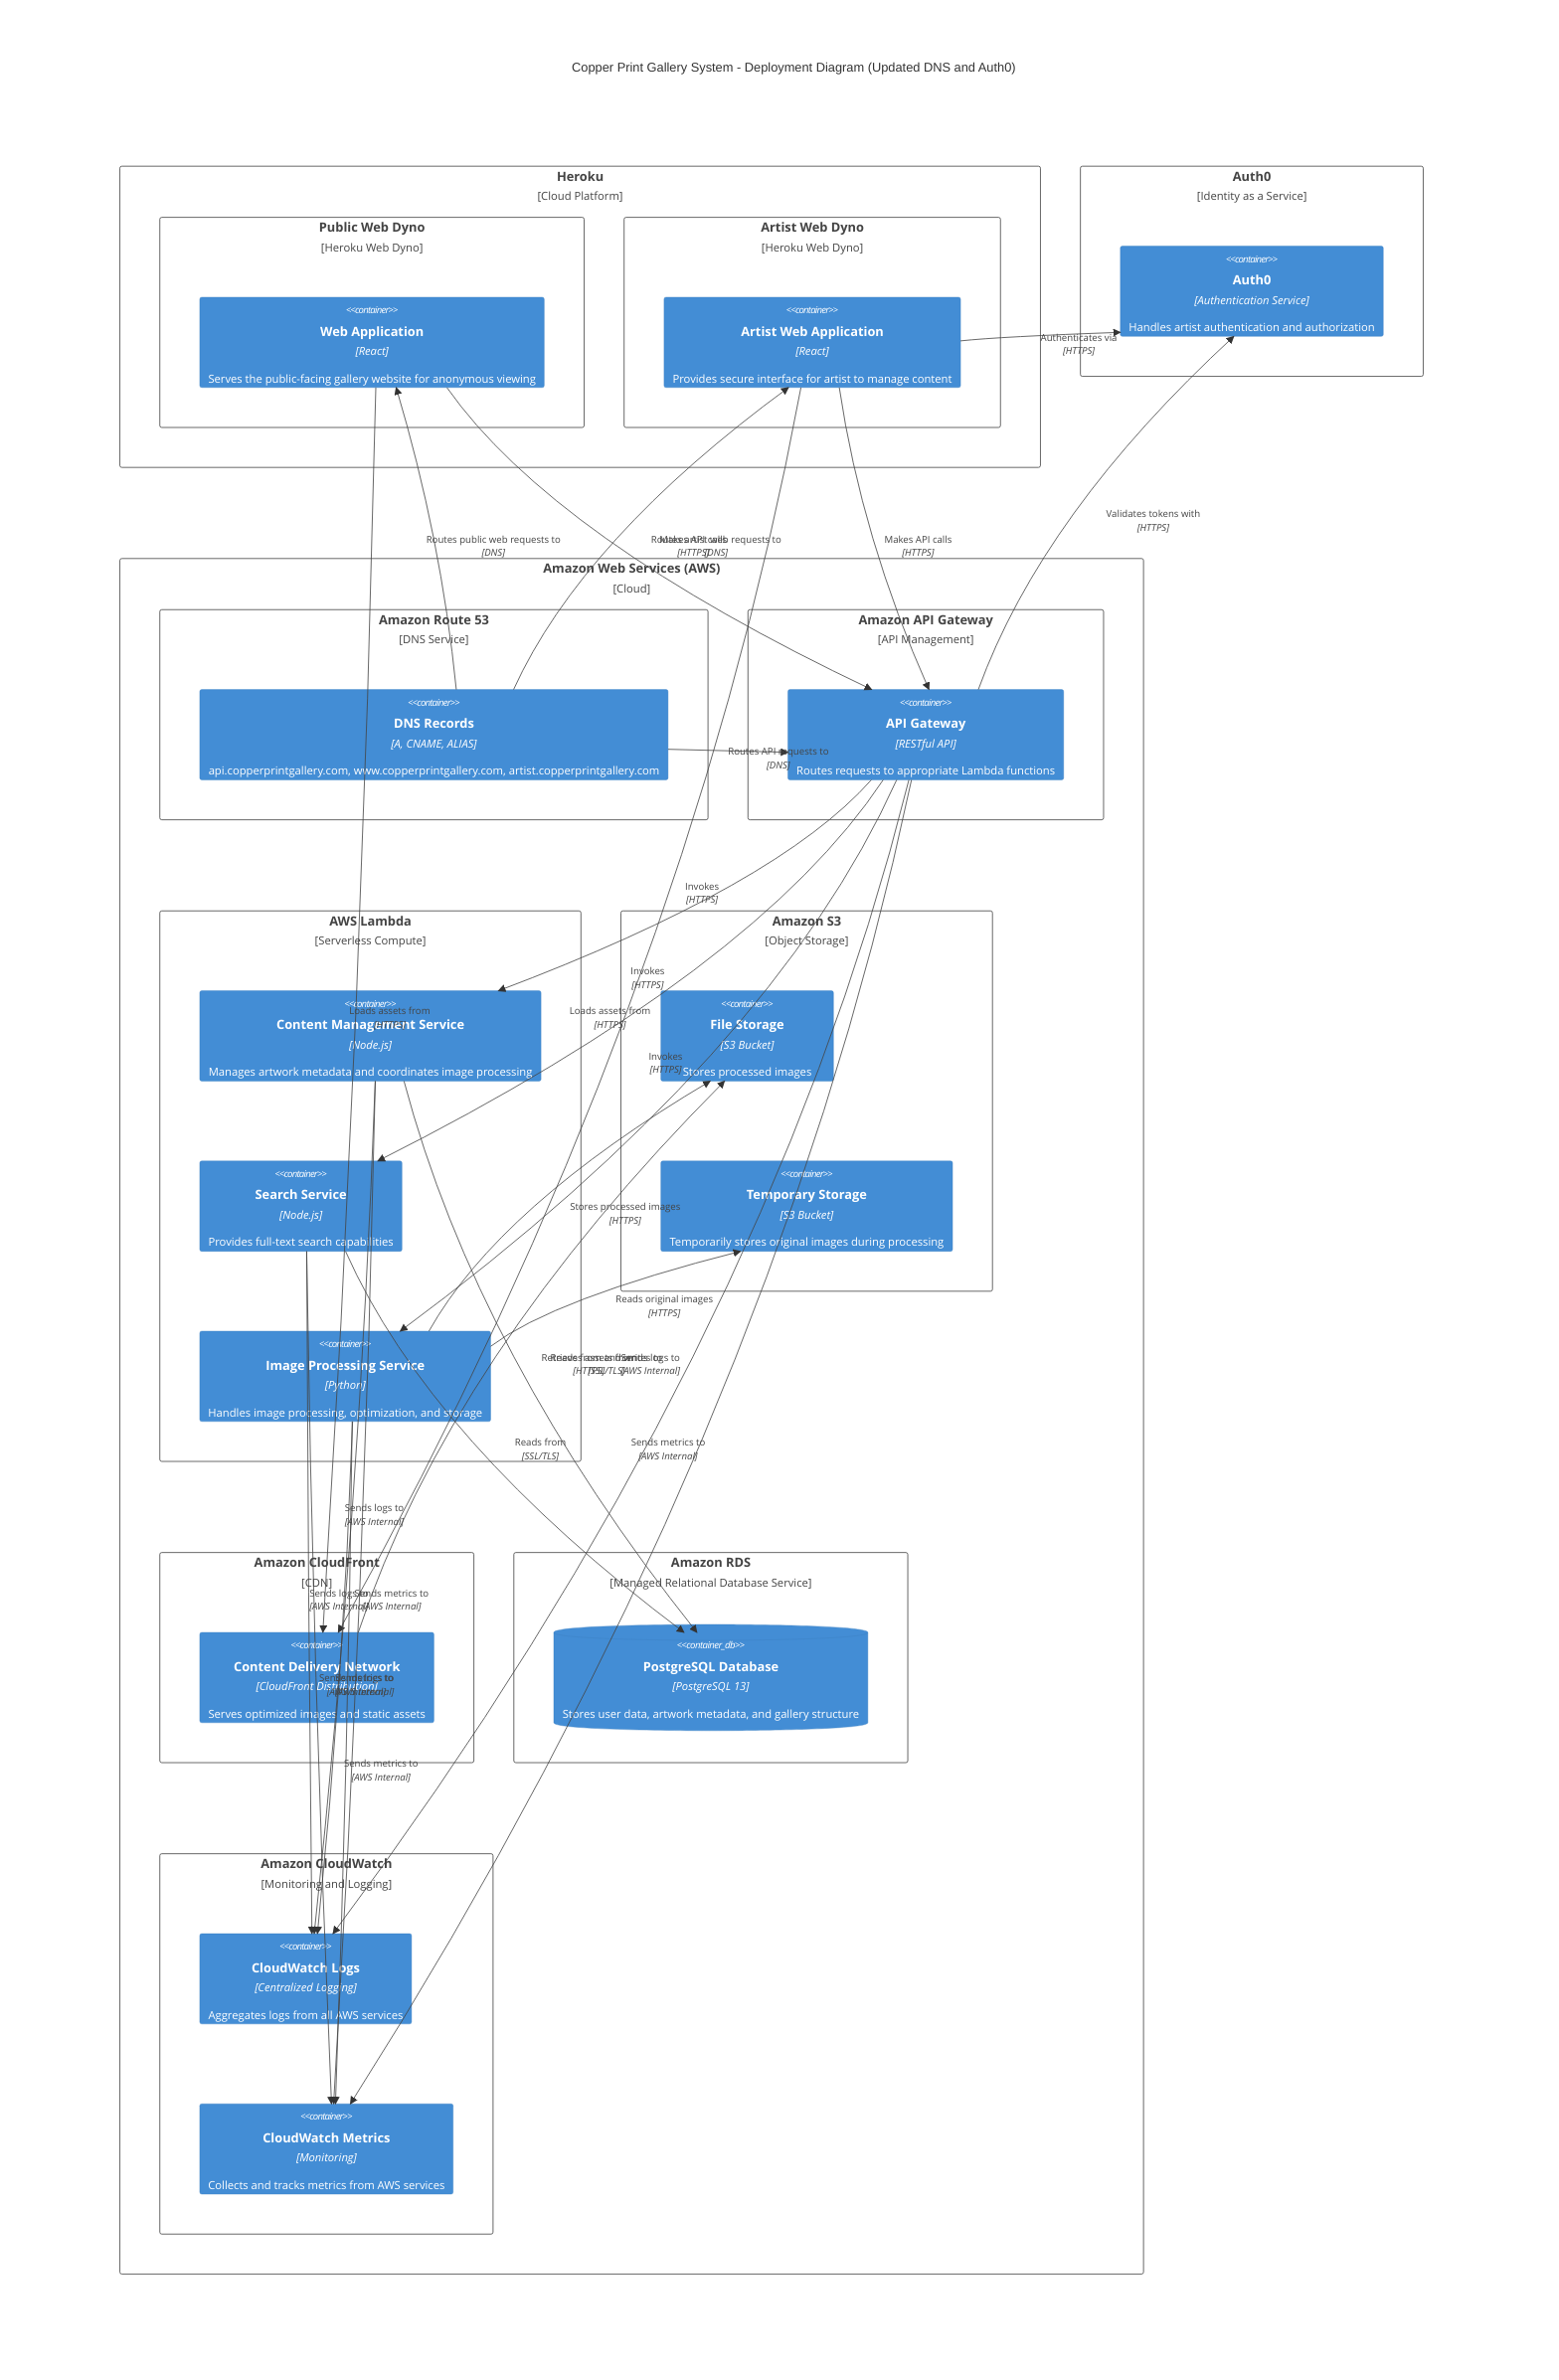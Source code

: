 C4Deployment
    title Copper Print Gallery System - Deployment Diagram (Updated DNS and Auth0)

    Deployment_Node(heroku, "Heroku", "Cloud Platform") {
        Deployment_Node(public_web_dyno, "Public Web Dyno", "Heroku Web Dyno") {
            Container(web_app, "Web Application", "React", "Serves the public-facing gallery website for anonymous viewing")
        }
        Deployment_Node(artist_web_dyno, "Artist Web Dyno", "Heroku Web Dyno") {
            Container(artist_web_app, "Artist Web Application", "React", "Provides secure interface for artist to manage content")
        }
    }

    Deployment_Node(auth0, "Auth0", "Identity as a Service") {
        Container(auth0_service, "Auth0", "Authentication Service", "Handles artist authentication and authorization")
    }


    Deployment_Node(aws, "Amazon Web Services (AWS)", "Cloud") {
        Deployment_Node(route53, "Amazon Route 53", "DNS Service") {
            Container(dns_records, "DNS Records", "A, CNAME, ALIAS", "api.copperprintgallery.com, www.copperprintgallery.com, artist.copperprintgallery.com")
        }

        Deployment_Node(api_gateway, "Amazon API Gateway", "API Management") {
            Container(aws_api_gateway, "API Gateway", "RESTful API", "Routes requests to appropriate Lambda functions")
        }

        Deployment_Node(lambda, "AWS Lambda", "Serverless Compute") {
            Container(content_service, "Content Management Service", "Node.js", "Manages artwork metadata and coordinates image processing")
            Container(search_service, "Search Service", "Node.js", "Provides full-text search capabilities")
            Container(image_service, "Image Processing Service", "Python", "Handles image processing, optimization, and storage")
        }

        Deployment_Node(s3, "Amazon S3", "Object Storage") {
            Container(file_storage, "File Storage", "S3 Bucket", "Stores processed images")
            Container(temp_storage, "Temporary Storage", "S3 Bucket", "Temporarily stores original images during processing")
        }

        Deployment_Node(cloudfront, "Amazon CloudFront", "CDN") {
            Container(cdn, "Content Delivery Network", "CloudFront Distribution", "Serves optimized images and static assets")
        }

        Deployment_Node(rds, "Amazon RDS", "Managed Relational Database Service") {
            ContainerDb(database, "PostgreSQL Database", "PostgreSQL 13", "Stores user data, artwork metadata, and gallery structure")
        }

        Deployment_Node(cloudwatch, "Amazon CloudWatch", "Monitoring and Logging") {
            Container(logs, "CloudWatch Logs", "Centralized Logging", "Aggregates logs from all AWS services")
            Container(metrics, "CloudWatch Metrics", "Monitoring", "Collects and tracks metrics from AWS services")
        }
    }

    Rel(dns_records, aws_api_gateway, "Routes API requests to", "DNS")
    Rel(dns_records, web_app, "Routes public web requests to", "DNS")
    Rel(dns_records, artist_web_app, "Routes artist web requests to", "DNS")

    Rel(web_app, aws_api_gateway, "Makes API calls", "HTTPS")
    Rel(artist_web_app, aws_api_gateway, "Makes API calls", "HTTPS")
    Rel(web_app, cdn, "Loads assets from", "HTTPS")
    Rel(artist_web_app, cdn, "Loads assets from", "HTTPS")

    Rel(aws_api_gateway, content_service, "Invokes", "HTTPS")
    Rel(aws_api_gateway, search_service, "Invokes", "HTTPS")
    Rel(aws_api_gateway, image_service, "Invokes", "HTTPS")

    Rel(content_service, database, "Reads from and writes to", "SSL/TLS")
    Rel(search_service, database, "Reads from", "SSL/TLS")
    Rel(image_service, temp_storage, "Reads original images", "HTTPS")
    Rel(image_service, file_storage, "Stores processed images", "HTTPS")

    Rel(cdn, file_storage, "Retrieves assets from", "HTTPS")

    Rel(aws_api_gateway, auth0_service, "Validates tokens with", "HTTPS")
    Rel(artist_web_app, auth0_service, "Authenticates via", "HTTPS")

    Rel(content_service, logs, "Sends logs to", "AWS Internal")
    Rel(search_service, logs, "Sends logs to", "AWS Internal")
    Rel(image_service, logs, "Sends logs to", "AWS Internal")
    Rel(aws_api_gateway, logs, "Sends logs to", "AWS Internal")

    Rel(content_service, metrics, "Sends metrics to", "AWS Internal")
    Rel(search_service, metrics, "Sends metrics to", "AWS Internal")
    Rel(image_service, metrics, "Sends metrics to", "AWS Internal")
    Rel(aws_api_gateway, metrics, "Sends metrics to", "AWS Internal")

    UpdateLayoutConfig($c4ShapeInRow="3", $c4BoundaryInRow="2")